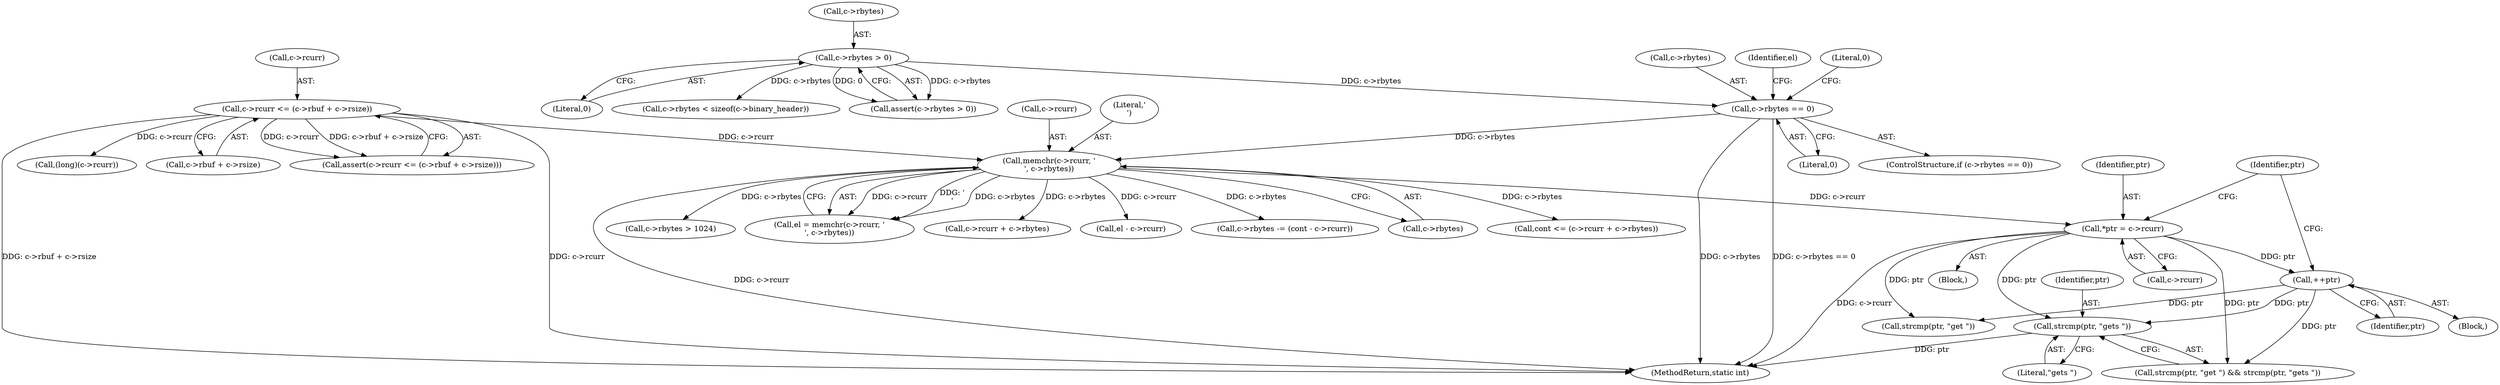 digraph "0_memcached_d9cd01ede97f4145af9781d448c62a3318952719@API" {
"1000522" [label="(Call,strcmp(ptr, \"gets \"))"];
"1000515" [label="(Call,++ptr)"];
"1000504" [label="(Call,*ptr = c->rcurr)"];
"1000484" [label="(Call,memchr(c->rcurr, '\n', c->rbytes))"];
"1000115" [label="(Call,c->rcurr <= (c->rbuf + c->rsize))"];
"1000475" [label="(Call,c->rbytes == 0)"];
"1000127" [label="(Call,c->rbytes > 0)"];
"1000561" [label="(Call,cont <= (c->rcurr + c->rbytes))"];
"1000116" [label="(Call,c->rcurr)"];
"1000497" [label="(Call,c->rbytes > 1024)"];
"1000519" [label="(Call,strcmp(ptr, \"get \"))"];
"1000479" [label="(Literal,0)"];
"1000482" [label="(Call,el = memchr(c->rcurr, '\n', c->rbytes))"];
"1000504" [label="(Call,*ptr = c->rcurr)"];
"1000502" [label="(Block,)"];
"1000563" [label="(Call,c->rcurr + c->rbytes)"];
"1000476" [label="(Call,c->rbytes)"];
"1000515" [label="(Call,++ptr)"];
"1000114" [label="(Call,assert(c->rcurr <= (c->rbuf + c->rsize)))"];
"1000115" [label="(Call,c->rcurr <= (c->rbuf + c->rsize))"];
"1000475" [label="(Call,c->rbytes == 0)"];
"1000127" [label="(Call,c->rbytes > 0)"];
"1000506" [label="(Call,c->rcurr)"];
"1000119" [label="(Call,c->rbuf + c->rsize)"];
"1000603" [label="(MethodReturn,static int)"];
"1000512" [label="(Identifier,ptr)"];
"1000514" [label="(Block,)"];
"1000516" [label="(Identifier,ptr)"];
"1000541" [label="(Call,el - c->rcurr)"];
"1000522" [label="(Call,strcmp(ptr, \"gets \"))"];
"1000483" [label="(Identifier,el)"];
"1000131" [label="(Literal,0)"];
"1000211" [label="(Call,(long)(c->rcurr))"];
"1000575" [label="(Call,c->rbytes -= (cont - c->rcurr))"];
"1000485" [label="(Call,c->rcurr)"];
"1000489" [label="(Call,c->rbytes)"];
"1000128" [label="(Call,c->rbytes)"];
"1000505" [label="(Identifier,ptr)"];
"1000524" [label="(Literal,\"gets \")"];
"1000481" [label="(Literal,0)"];
"1000195" [label="(Call,c->rbytes < sizeof(c->binary_header))"];
"1000518" [label="(Call,strcmp(ptr, \"get \") && strcmp(ptr, \"gets \"))"];
"1000523" [label="(Identifier,ptr)"];
"1000484" [label="(Call,memchr(c->rcurr, '\n', c->rbytes))"];
"1000474" [label="(ControlStructure,if (c->rbytes == 0))"];
"1000126" [label="(Call,assert(c->rbytes > 0))"];
"1000488" [label="(Literal,'\n')"];
"1000522" -> "1000518"  [label="AST: "];
"1000522" -> "1000524"  [label="CFG: "];
"1000523" -> "1000522"  [label="AST: "];
"1000524" -> "1000522"  [label="AST: "];
"1000518" -> "1000522"  [label="CFG: "];
"1000522" -> "1000603"  [label="DDG: ptr"];
"1000515" -> "1000522"  [label="DDG: ptr"];
"1000504" -> "1000522"  [label="DDG: ptr"];
"1000515" -> "1000514"  [label="AST: "];
"1000515" -> "1000516"  [label="CFG: "];
"1000516" -> "1000515"  [label="AST: "];
"1000512" -> "1000515"  [label="CFG: "];
"1000504" -> "1000515"  [label="DDG: ptr"];
"1000515" -> "1000518"  [label="DDG: ptr"];
"1000515" -> "1000519"  [label="DDG: ptr"];
"1000504" -> "1000502"  [label="AST: "];
"1000504" -> "1000506"  [label="CFG: "];
"1000505" -> "1000504"  [label="AST: "];
"1000506" -> "1000504"  [label="AST: "];
"1000512" -> "1000504"  [label="CFG: "];
"1000504" -> "1000603"  [label="DDG: c->rcurr"];
"1000484" -> "1000504"  [label="DDG: c->rcurr"];
"1000504" -> "1000518"  [label="DDG: ptr"];
"1000504" -> "1000519"  [label="DDG: ptr"];
"1000484" -> "1000482"  [label="AST: "];
"1000484" -> "1000489"  [label="CFG: "];
"1000485" -> "1000484"  [label="AST: "];
"1000488" -> "1000484"  [label="AST: "];
"1000489" -> "1000484"  [label="AST: "];
"1000482" -> "1000484"  [label="CFG: "];
"1000484" -> "1000603"  [label="DDG: c->rcurr"];
"1000484" -> "1000482"  [label="DDG: c->rcurr"];
"1000484" -> "1000482"  [label="DDG: '\n'"];
"1000484" -> "1000482"  [label="DDG: c->rbytes"];
"1000115" -> "1000484"  [label="DDG: c->rcurr"];
"1000475" -> "1000484"  [label="DDG: c->rbytes"];
"1000484" -> "1000497"  [label="DDG: c->rbytes"];
"1000484" -> "1000541"  [label="DDG: c->rcurr"];
"1000484" -> "1000561"  [label="DDG: c->rbytes"];
"1000484" -> "1000563"  [label="DDG: c->rbytes"];
"1000484" -> "1000575"  [label="DDG: c->rbytes"];
"1000115" -> "1000114"  [label="AST: "];
"1000115" -> "1000119"  [label="CFG: "];
"1000116" -> "1000115"  [label="AST: "];
"1000119" -> "1000115"  [label="AST: "];
"1000114" -> "1000115"  [label="CFG: "];
"1000115" -> "1000603"  [label="DDG: c->rbuf + c->rsize"];
"1000115" -> "1000603"  [label="DDG: c->rcurr"];
"1000115" -> "1000114"  [label="DDG: c->rcurr"];
"1000115" -> "1000114"  [label="DDG: c->rbuf + c->rsize"];
"1000115" -> "1000211"  [label="DDG: c->rcurr"];
"1000475" -> "1000474"  [label="AST: "];
"1000475" -> "1000479"  [label="CFG: "];
"1000476" -> "1000475"  [label="AST: "];
"1000479" -> "1000475"  [label="AST: "];
"1000481" -> "1000475"  [label="CFG: "];
"1000483" -> "1000475"  [label="CFG: "];
"1000475" -> "1000603"  [label="DDG: c->rbytes"];
"1000475" -> "1000603"  [label="DDG: c->rbytes == 0"];
"1000127" -> "1000475"  [label="DDG: c->rbytes"];
"1000127" -> "1000126"  [label="AST: "];
"1000127" -> "1000131"  [label="CFG: "];
"1000128" -> "1000127"  [label="AST: "];
"1000131" -> "1000127"  [label="AST: "];
"1000126" -> "1000127"  [label="CFG: "];
"1000127" -> "1000126"  [label="DDG: c->rbytes"];
"1000127" -> "1000126"  [label="DDG: 0"];
"1000127" -> "1000195"  [label="DDG: c->rbytes"];
}

